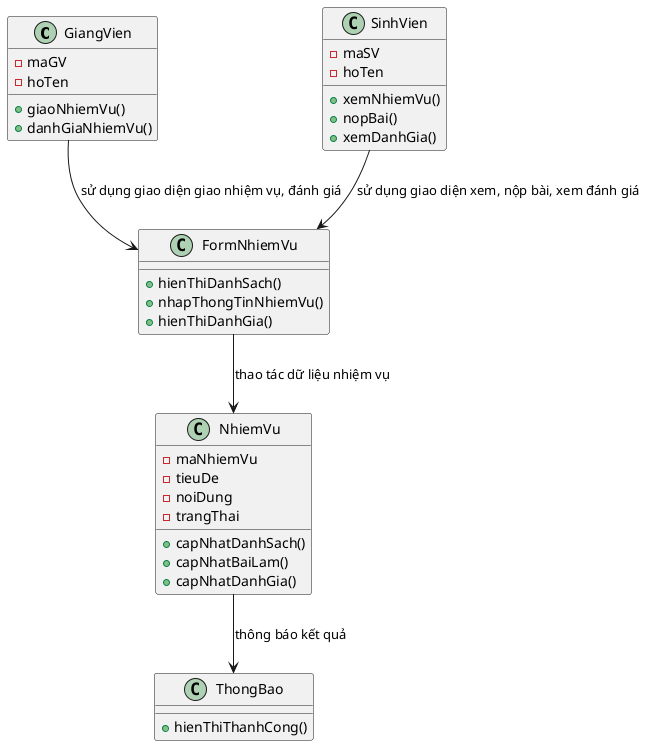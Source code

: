 @startuml
class GiangVien {
    - maGV
    - hoTen
    + giaoNhiemVu()
    + danhGiaNhiemVu()
}

class SinhVien {
    - maSV
    - hoTen
    + xemNhiemVu()
    + nopBai()
    + xemDanhGia()
}

class NhiemVu {
    - maNhiemVu
    - tieuDe
    - noiDung
    - trangThai
    + capNhatDanhSach()
    + capNhatBaiLam()
    + capNhatDanhGia()
}

class FormNhiemVu {
    + hienThiDanhSach()
    + nhapThongTinNhiemVu()
    + hienThiDanhGia()
}

class ThongBao {
    + hienThiThanhCong()
}

GiangVien --> FormNhiemVu : sử dụng giao diện giao nhiệm vụ, đánh giá
SinhVien --> FormNhiemVu : sử dụng giao diện xem, nộp bài, xem đánh giá
FormNhiemVu --> NhiemVu : thao tác dữ liệu nhiệm vụ
NhiemVu --> ThongBao : thông báo kết quả
@enduml